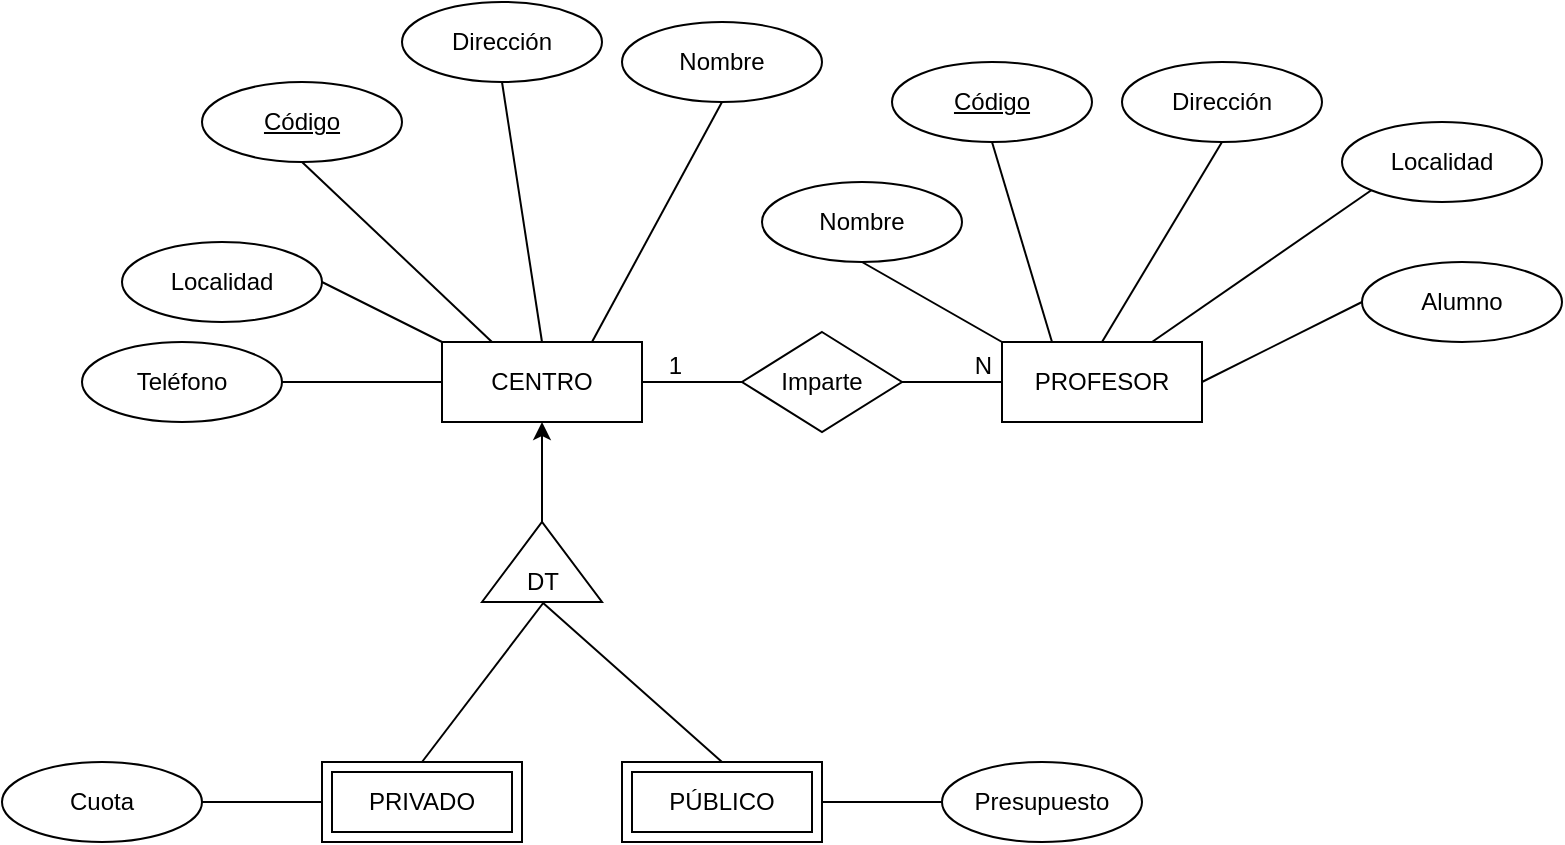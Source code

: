 <mxfile version="13.8.1" type="device"><diagram id="bvtj1CMLWS0UMMaEGnY4" name="Page-1"><mxGraphModel dx="868" dy="393" grid="1" gridSize="10" guides="1" tooltips="1" connect="1" arrows="1" fold="1" page="1" pageScale="1" pageWidth="1169" pageHeight="827" math="0" shadow="0"><root><mxCell id="0"/><mxCell id="1" parent="0"/><mxCell id="uinnFXDbeCq7HlV2q4Df-1" value="CENTRO" style="whiteSpace=wrap;html=1;align=center;" vertex="1" parent="1"><mxGeometry x="310" y="190" width="100" height="40" as="geometry"/></mxCell><mxCell id="uinnFXDbeCq7HlV2q4Df-7" style="edgeStyle=orthogonalEdgeStyle;rounded=0;orthogonalLoop=1;jettySize=auto;html=1;entryX=0.5;entryY=1;entryDx=0;entryDy=0;" edge="1" parent="1" source="uinnFXDbeCq7HlV2q4Df-2" target="uinnFXDbeCq7HlV2q4Df-1"><mxGeometry relative="1" as="geometry"/></mxCell><mxCell id="uinnFXDbeCq7HlV2q4Df-2" value="" style="triangle;whiteSpace=wrap;html=1;rotation=-90;" vertex="1" parent="1"><mxGeometry x="340" y="270" width="40" height="60" as="geometry"/></mxCell><mxCell id="uinnFXDbeCq7HlV2q4Df-3" value="PRIVADO" style="shape=ext;margin=3;double=1;whiteSpace=wrap;html=1;align=center;" vertex="1" parent="1"><mxGeometry x="250" y="400" width="100" height="40" as="geometry"/></mxCell><mxCell id="uinnFXDbeCq7HlV2q4Df-4" value="PÚBLICO" style="shape=ext;margin=3;double=1;whiteSpace=wrap;html=1;align=center;" vertex="1" parent="1"><mxGeometry x="400" y="400" width="100" height="40" as="geometry"/></mxCell><mxCell id="uinnFXDbeCq7HlV2q4Df-6" value="PROFESOR" style="whiteSpace=wrap;html=1;align=center;" vertex="1" parent="1"><mxGeometry x="590" y="190" width="100" height="40" as="geometry"/></mxCell><mxCell id="uinnFXDbeCq7HlV2q4Df-8" value="DT" style="text;html=1;resizable=0;autosize=1;align=center;verticalAlign=middle;points=[];fillColor=none;strokeColor=none;rounded=0;" vertex="1" parent="1"><mxGeometry x="345" y="300" width="30" height="20" as="geometry"/></mxCell><mxCell id="uinnFXDbeCq7HlV2q4Df-10" value="" style="endArrow=none;html=1;rounded=0;exitX=0.533;exitY=1;exitDx=0;exitDy=0;exitPerimeter=0;entryX=0.5;entryY=0;entryDx=0;entryDy=0;" edge="1" parent="1" source="uinnFXDbeCq7HlV2q4Df-8" target="uinnFXDbeCq7HlV2q4Df-3"><mxGeometry relative="1" as="geometry"><mxPoint x="590" y="320" as="sourcePoint"/><mxPoint x="750" y="320" as="targetPoint"/></mxGeometry></mxCell><mxCell id="uinnFXDbeCq7HlV2q4Df-11" value="" style="endArrow=none;html=1;rounded=0;exitX=0.5;exitY=0;exitDx=0;exitDy=0;entryX=0;entryY=0.5;entryDx=0;entryDy=0;" edge="1" parent="1" source="uinnFXDbeCq7HlV2q4Df-4" target="uinnFXDbeCq7HlV2q4Df-2"><mxGeometry relative="1" as="geometry"><mxPoint x="590" y="320" as="sourcePoint"/><mxPoint x="750" y="320" as="targetPoint"/></mxGeometry></mxCell><mxCell id="uinnFXDbeCq7HlV2q4Df-12" value="" style="endArrow=none;html=1;rounded=0;entryX=1;entryY=0.5;entryDx=0;entryDy=0;exitX=0;exitY=0.5;exitDx=0;exitDy=0;" edge="1" parent="1" source="uinnFXDbeCq7HlV2q4Df-40" target="uinnFXDbeCq7HlV2q4Df-1"><mxGeometry relative="1" as="geometry"><mxPoint x="460" y="260" as="sourcePoint"/><mxPoint x="750" y="320" as="targetPoint"/></mxGeometry></mxCell><mxCell id="uinnFXDbeCq7HlV2q4Df-14" value="1" style="resizable=0;html=1;align=right;verticalAlign=bottom;" connectable="0" vertex="1" parent="uinnFXDbeCq7HlV2q4Df-12"><mxGeometry x="1" relative="1" as="geometry"><mxPoint x="20" as="offset"/></mxGeometry></mxCell><mxCell id="uinnFXDbeCq7HlV2q4Df-16" value="Código" style="ellipse;whiteSpace=wrap;html=1;align=center;fontStyle=4;" vertex="1" parent="1"><mxGeometry x="535" y="50" width="100" height="40" as="geometry"/></mxCell><mxCell id="uinnFXDbeCq7HlV2q4Df-17" value="Código" style="ellipse;whiteSpace=wrap;html=1;align=center;fontStyle=4;" vertex="1" parent="1"><mxGeometry x="190" y="60" width="100" height="40" as="geometry"/></mxCell><mxCell id="uinnFXDbeCq7HlV2q4Df-18" value="Dirección" style="ellipse;whiteSpace=wrap;html=1;align=center;" vertex="1" parent="1"><mxGeometry x="290" y="20" width="100" height="40" as="geometry"/></mxCell><mxCell id="uinnFXDbeCq7HlV2q4Df-19" value="Nombre" style="ellipse;whiteSpace=wrap;html=1;align=center;" vertex="1" parent="1"><mxGeometry x="400" y="30" width="100" height="40" as="geometry"/></mxCell><mxCell id="uinnFXDbeCq7HlV2q4Df-20" value="Localidad" style="ellipse;whiteSpace=wrap;html=1;align=center;" vertex="1" parent="1"><mxGeometry x="150" y="140" width="100" height="40" as="geometry"/></mxCell><mxCell id="uinnFXDbeCq7HlV2q4Df-21" value="Dirección" style="ellipse;whiteSpace=wrap;html=1;align=center;" vertex="1" parent="1"><mxGeometry x="650" y="50" width="100" height="40" as="geometry"/></mxCell><mxCell id="uinnFXDbeCq7HlV2q4Df-22" value="Nombre" style="ellipse;whiteSpace=wrap;html=1;align=center;" vertex="1" parent="1"><mxGeometry x="470" y="110" width="100" height="40" as="geometry"/></mxCell><mxCell id="uinnFXDbeCq7HlV2q4Df-23" value="Localidad" style="ellipse;whiteSpace=wrap;html=1;align=center;" vertex="1" parent="1"><mxGeometry x="760" y="80" width="100" height="40" as="geometry"/></mxCell><mxCell id="uinnFXDbeCq7HlV2q4Df-24" value="Teléfono" style="ellipse;whiteSpace=wrap;html=1;align=center;" vertex="1" parent="1"><mxGeometry x="130" y="190" width="100" height="40" as="geometry"/></mxCell><mxCell id="uinnFXDbeCq7HlV2q4Df-25" value="Alumno" style="ellipse;whiteSpace=wrap;html=1;align=center;" vertex="1" parent="1"><mxGeometry x="770" y="150" width="100" height="40" as="geometry"/></mxCell><mxCell id="uinnFXDbeCq7HlV2q4Df-26" value="" style="endArrow=none;html=1;rounded=0;exitX=1;exitY=0.5;exitDx=0;exitDy=0;entryX=0;entryY=0.5;entryDx=0;entryDy=0;" edge="1" parent="1" source="uinnFXDbeCq7HlV2q4Df-24" target="uinnFXDbeCq7HlV2q4Df-1"><mxGeometry relative="1" as="geometry"><mxPoint x="400" y="230" as="sourcePoint"/><mxPoint x="560" y="230" as="targetPoint"/></mxGeometry></mxCell><mxCell id="uinnFXDbeCq7HlV2q4Df-27" value="" style="endArrow=none;html=1;rounded=0;exitX=1;exitY=0.5;exitDx=0;exitDy=0;entryX=0;entryY=0;entryDx=0;entryDy=0;" edge="1" parent="1" source="uinnFXDbeCq7HlV2q4Df-20" target="uinnFXDbeCq7HlV2q4Df-1"><mxGeometry relative="1" as="geometry"><mxPoint x="400" y="230" as="sourcePoint"/><mxPoint x="560" y="230" as="targetPoint"/></mxGeometry></mxCell><mxCell id="uinnFXDbeCq7HlV2q4Df-28" value="" style="endArrow=none;html=1;rounded=0;exitX=0.5;exitY=1;exitDx=0;exitDy=0;entryX=0.25;entryY=0;entryDx=0;entryDy=0;" edge="1" parent="1" source="uinnFXDbeCq7HlV2q4Df-17" target="uinnFXDbeCq7HlV2q4Df-1"><mxGeometry relative="1" as="geometry"><mxPoint x="400" y="230" as="sourcePoint"/><mxPoint x="330" y="180" as="targetPoint"/></mxGeometry></mxCell><mxCell id="uinnFXDbeCq7HlV2q4Df-29" value="" style="endArrow=none;html=1;rounded=0;exitX=0.5;exitY=1;exitDx=0;exitDy=0;entryX=0.5;entryY=0;entryDx=0;entryDy=0;" edge="1" parent="1" source="uinnFXDbeCq7HlV2q4Df-18" target="uinnFXDbeCq7HlV2q4Df-1"><mxGeometry relative="1" as="geometry"><mxPoint x="400" y="230" as="sourcePoint"/><mxPoint x="560" y="230" as="targetPoint"/></mxGeometry></mxCell><mxCell id="uinnFXDbeCq7HlV2q4Df-30" value="" style="endArrow=none;html=1;rounded=0;exitX=0.5;exitY=1;exitDx=0;exitDy=0;entryX=0.75;entryY=0;entryDx=0;entryDy=0;" edge="1" parent="1" source="uinnFXDbeCq7HlV2q4Df-19" target="uinnFXDbeCq7HlV2q4Df-1"><mxGeometry relative="1" as="geometry"><mxPoint x="400" y="230" as="sourcePoint"/><mxPoint x="560" y="230" as="targetPoint"/></mxGeometry></mxCell><mxCell id="uinnFXDbeCq7HlV2q4Df-31" value="" style="endArrow=none;html=1;rounded=0;entryX=0.5;entryY=1;entryDx=0;entryDy=0;exitX=0;exitY=0;exitDx=0;exitDy=0;" edge="1" parent="1" source="uinnFXDbeCq7HlV2q4Df-6" target="uinnFXDbeCq7HlV2q4Df-22"><mxGeometry relative="1" as="geometry"><mxPoint x="400" y="230" as="sourcePoint"/><mxPoint x="560" y="230" as="targetPoint"/></mxGeometry></mxCell><mxCell id="uinnFXDbeCq7HlV2q4Df-32" value="" style="endArrow=none;html=1;rounded=0;exitX=0.5;exitY=1;exitDx=0;exitDy=0;entryX=0.5;entryY=0;entryDx=0;entryDy=0;" edge="1" parent="1" source="uinnFXDbeCq7HlV2q4Df-21" target="uinnFXDbeCq7HlV2q4Df-6"><mxGeometry relative="1" as="geometry"><mxPoint x="400" y="230" as="sourcePoint"/><mxPoint x="560" y="230" as="targetPoint"/></mxGeometry></mxCell><mxCell id="uinnFXDbeCq7HlV2q4Df-33" value="" style="endArrow=none;html=1;rounded=0;entryX=0.5;entryY=1;entryDx=0;entryDy=0;exitX=0.25;exitY=0;exitDx=0;exitDy=0;" edge="1" parent="1" source="uinnFXDbeCq7HlV2q4Df-6" target="uinnFXDbeCq7HlV2q4Df-16"><mxGeometry relative="1" as="geometry"><mxPoint x="400" y="230" as="sourcePoint"/><mxPoint x="560" y="230" as="targetPoint"/></mxGeometry></mxCell><mxCell id="uinnFXDbeCq7HlV2q4Df-34" value="" style="endArrow=none;html=1;rounded=0;exitX=1;exitY=0.5;exitDx=0;exitDy=0;entryX=0;entryY=0.5;entryDx=0;entryDy=0;" edge="1" parent="1" source="uinnFXDbeCq7HlV2q4Df-6" target="uinnFXDbeCq7HlV2q4Df-25"><mxGeometry relative="1" as="geometry"><mxPoint x="400" y="230" as="sourcePoint"/><mxPoint x="560" y="230" as="targetPoint"/></mxGeometry></mxCell><mxCell id="uinnFXDbeCq7HlV2q4Df-35" value="" style="endArrow=none;html=1;rounded=0;exitX=0;exitY=1;exitDx=0;exitDy=0;entryX=0.75;entryY=0;entryDx=0;entryDy=0;" edge="1" parent="1" source="uinnFXDbeCq7HlV2q4Df-23" target="uinnFXDbeCq7HlV2q4Df-6"><mxGeometry relative="1" as="geometry"><mxPoint x="400" y="230" as="sourcePoint"/><mxPoint x="560" y="230" as="targetPoint"/></mxGeometry></mxCell><mxCell id="uinnFXDbeCq7HlV2q4Df-36" value="Presupuesto" style="ellipse;whiteSpace=wrap;html=1;align=center;" vertex="1" parent="1"><mxGeometry x="560" y="400" width="100" height="40" as="geometry"/></mxCell><mxCell id="uinnFXDbeCq7HlV2q4Df-37" value="Cuota" style="ellipse;whiteSpace=wrap;html=1;align=center;" vertex="1" parent="1"><mxGeometry x="90" y="400" width="100" height="40" as="geometry"/></mxCell><mxCell id="uinnFXDbeCq7HlV2q4Df-38" value="" style="endArrow=none;html=1;rounded=0;exitX=1;exitY=0.5;exitDx=0;exitDy=0;entryX=0;entryY=0.5;entryDx=0;entryDy=0;" edge="1" parent="1" source="uinnFXDbeCq7HlV2q4Df-4" target="uinnFXDbeCq7HlV2q4Df-36"><mxGeometry relative="1" as="geometry"><mxPoint x="400" y="230" as="sourcePoint"/><mxPoint x="560" y="230" as="targetPoint"/></mxGeometry></mxCell><mxCell id="uinnFXDbeCq7HlV2q4Df-39" value="" style="endArrow=none;html=1;rounded=0;exitX=1;exitY=0.5;exitDx=0;exitDy=0;entryX=0;entryY=0.5;entryDx=0;entryDy=0;" edge="1" parent="1" source="uinnFXDbeCq7HlV2q4Df-37" target="uinnFXDbeCq7HlV2q4Df-3"><mxGeometry relative="1" as="geometry"><mxPoint x="400" y="230" as="sourcePoint"/><mxPoint x="560" y="230" as="targetPoint"/></mxGeometry></mxCell><mxCell id="uinnFXDbeCq7HlV2q4Df-40" value="Imparte" style="shape=rhombus;perimeter=rhombusPerimeter;whiteSpace=wrap;html=1;align=center;" vertex="1" parent="1"><mxGeometry x="460" y="185" width="80" height="50" as="geometry"/></mxCell><mxCell id="uinnFXDbeCq7HlV2q4Df-41" value="" style="endArrow=none;html=1;rounded=0;entryX=0;entryY=0.5;entryDx=0;entryDy=0;" edge="1" parent="1" target="uinnFXDbeCq7HlV2q4Df-6"><mxGeometry relative="1" as="geometry"><mxPoint x="540" y="210" as="sourcePoint"/><mxPoint x="560" y="210" as="targetPoint"/></mxGeometry></mxCell><mxCell id="uinnFXDbeCq7HlV2q4Df-43" value="N" style="resizable=0;html=1;align=right;verticalAlign=bottom;" connectable="0" vertex="1" parent="uinnFXDbeCq7HlV2q4Df-41"><mxGeometry x="1" relative="1" as="geometry"><mxPoint x="-5" as="offset"/></mxGeometry></mxCell></root></mxGraphModel></diagram></mxfile>